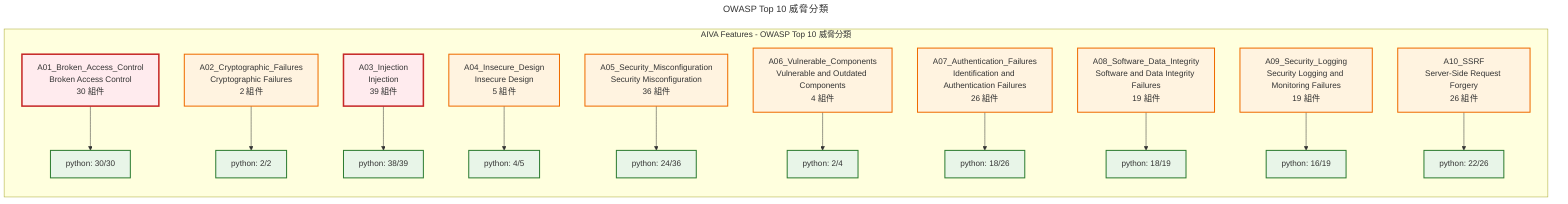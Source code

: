 ---
title: OWASP Top 10 威脅分類
---
flowchart TD
    subgraph "AIVA Features - OWASP Top 10 威脅分類"
        direction TB
        OWASP1["A01_Broken_Access_Control<br/>Broken Access Control<br/>30 組件"]:::critical
        L2["python: 30/30"]:::language
        OWASP3["A02_Cryptographic_Failures<br/>Cryptographic Failures<br/>2 組件"]:::high
        L4["python: 2/2"]:::language
        OWASP5["A03_Injection<br/>Injection<br/>39 組件"]:::critical
        L6["python: 38/39"]:::language
        OWASP7["A04_Insecure_Design<br/>Insecure Design<br/>5 組件"]:::high
        L8["python: 4/5"]:::language
        OWASP9["A05_Security_Misconfiguration<br/>Security Misconfiguration<br/>36 組件"]:::high
        L10["python: 24/36"]:::language
        OWASP11["A06_Vulnerable_Components<br/>Vulnerable and Outdated Components<br/>4 組件"]:::high
        L12["python: 2/4"]:::language
        OWASP13["A07_Authentication_Failures<br/>Identification and Authentication Failures<br/>26 組件"]:::high
        L14["python: 18/26"]:::language
        OWASP15["A08_Software_Data_Integrity<br/>Software and Data Integrity Failures<br/>19 組件"]:::high
        L16["python: 18/19"]:::language
        OWASP17["A09_Security_Logging<br/>Security Logging and Monitoring Failures<br/>19 組件"]:::high
        L18["python: 16/19"]:::language
        OWASP19["A10_SSRF<br/>Server-Side Request Forgery<br/>26 組件"]:::high
        L20["python: 22/26"]:::language
        OWASP1 --> L2
        OWASP3 --> L4
        OWASP5 --> L6
        OWASP7 --> L8
        OWASP9 --> L10
        OWASP11 --> L12
        OWASP13 --> L14
        OWASP15 --> L16
        OWASP17 --> L18
        OWASP19 --> L20

    end

    classDef critical fill:#ffebee,stroke:#c62828,stroke-width:3px
    classDef high fill:#fff3e0,stroke:#ef6c00,stroke-width:2px
    classDef language fill:#e8f5e8,stroke:#2e7d32,stroke-width:2px
    classDef attack_phase fill:#f3e5f5,stroke:#7b1fa2,stroke-width:2px
    classDef methodology fill:#e1f5fe,stroke:#0277bd,stroke-width:2px
    classDef complexity fill:#f9fbe7,stroke:#689f38,stroke-width:2px